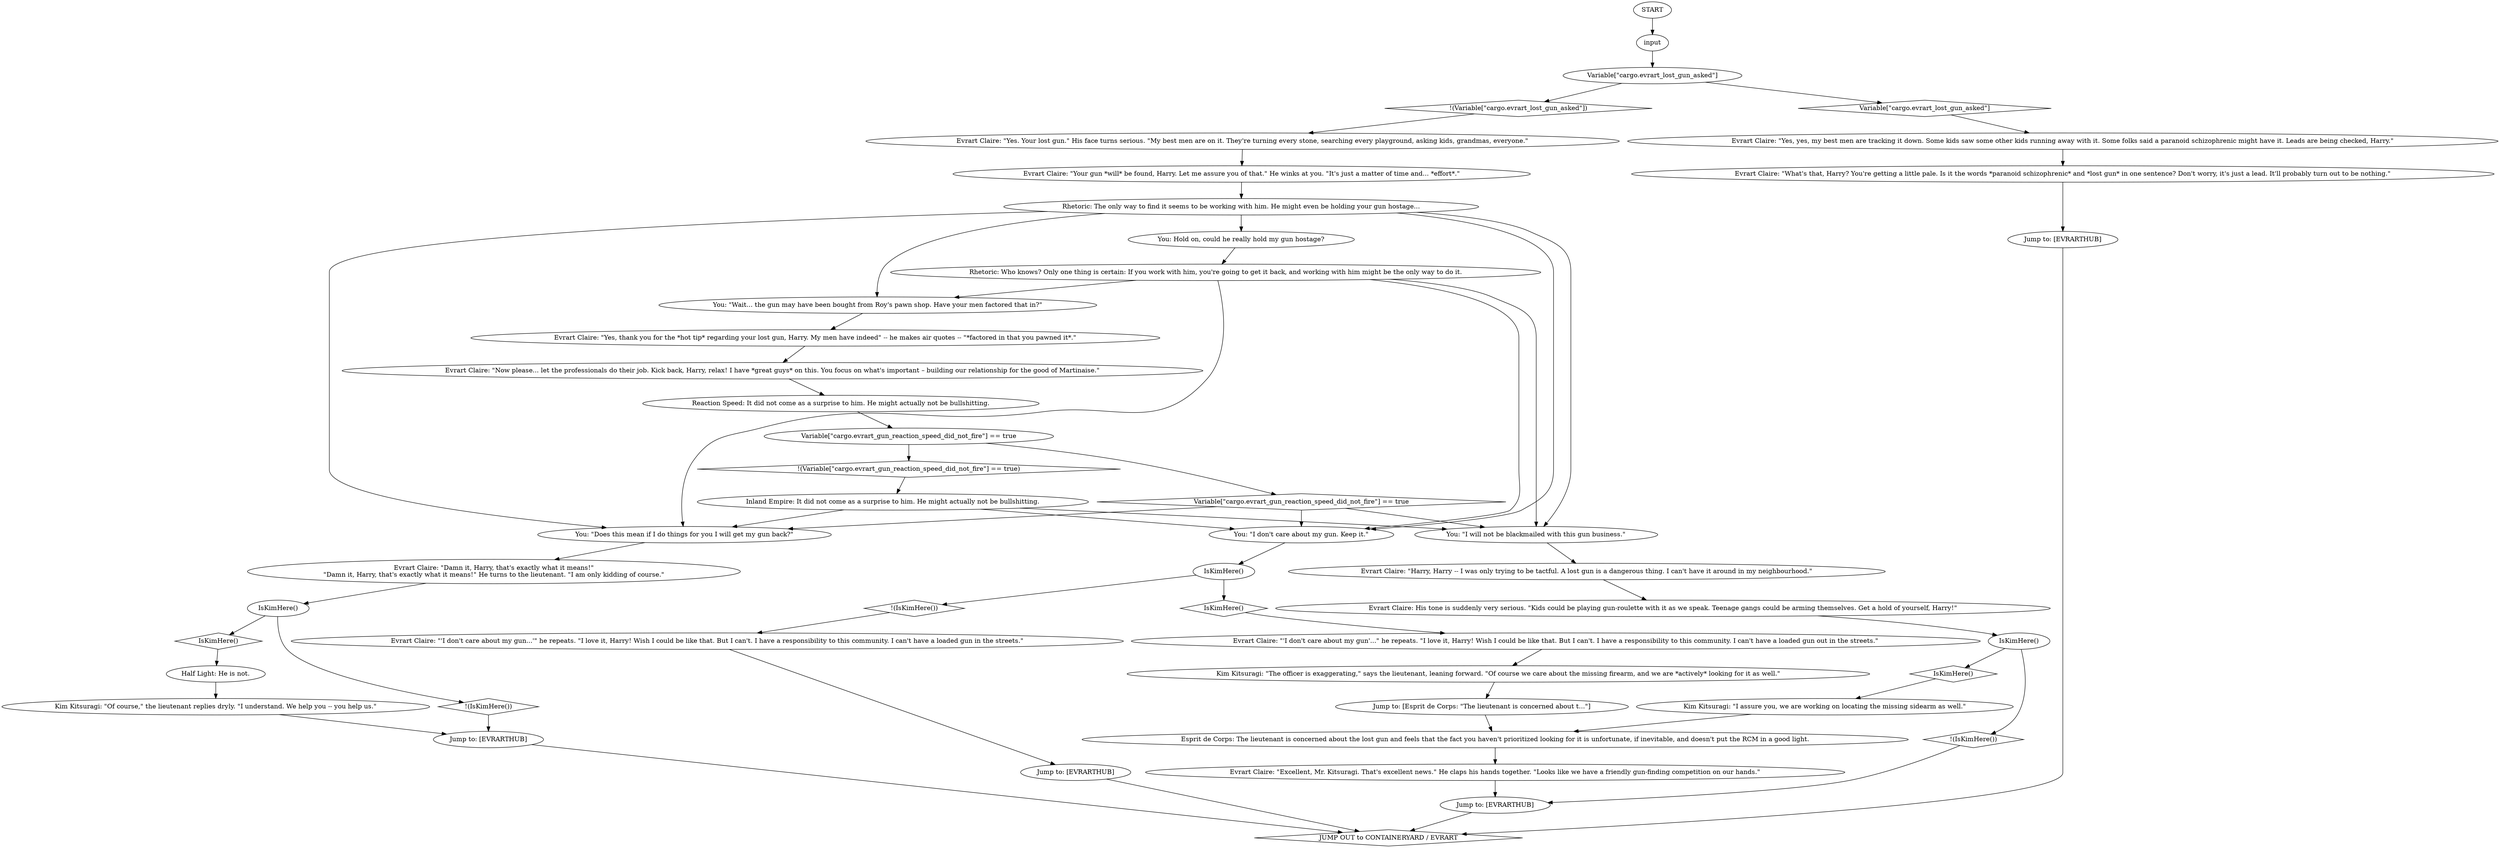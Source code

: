 # CONTAINERYARD / EVRART GUN
# "Let's talk about my lost gun."
#&
#"Can I have my lost gun now?"
# ==================================================
digraph G {
	  0 [label="START"];
	  1 [label="input"];
	  2 [label="You: \"Wait... the gun may have been bought from Roy's pawn shop. Have your men factored that in?\""];
	  3 [label="Evrart Claire: \"'I don't care about my gun...'\" he repeats. \"I love it, Harry! Wish I could be like that. But I can't. I have a responsibility to this community. I can't have a loaded gun in the streets.\""];
	  4 [label="Jump to: [EVRARTHUB]"];
	  5 [label="You: Hold on, could he really hold my gun hostage?"];
	  6 [label="Reaction Speed: It did not come as a surprise to him. He might actually not be bullshitting."];
	  7 [label="Evrart Claire: \"Now please... let the professionals do their job. Kick back, Harry, relax! I have *great guys* on this. You focus on what's important – building our relationship for the good of Martinaise.\""];
	  8 [label="Kim Kitsuragi: \"Of course,\" the lieutenant replies dryly. \"I understand. We help you -- you help us.\""];
	  9 [label="IsKimHere()"];
	  10 [label="IsKimHere()", shape=diamond];
	  11 [label="!(IsKimHere())", shape=diamond];
	  12 [label="Half Light: He is not."];
	  13 [label="Rhetoric: Who knows? Only one thing is certain: If you work with him, you're going to get it back, and working with him might be the only way to do it."];
	  15 [label="Variable[\"cargo.evrart_lost_gun_asked\"]"];
	  16 [label="Variable[\"cargo.evrart_lost_gun_asked\"]", shape=diamond];
	  17 [label="!(Variable[\"cargo.evrart_lost_gun_asked\"])", shape=diamond];
	  18 [label="Evrart Claire: His tone is suddenly very serious. \"Kids could be playing gun-roulette with it as we speak. Teenage gangs could be arming themselves. Get a hold of yourself, Harry!\""];
	  19 [label="You: \"I don't care about my gun. Keep it.\""];
	  20 [label="Kim Kitsuragi: \"I assure you, we are working on locating the missing sidearm as well.\""];
	  21 [label="Jump to: [EVRARTHUB]"];
	  22 [label="Esprit de Corps: The lieutenant is concerned about the lost gun and feels that the fact you haven't prioritized looking for it is unfortunate, if inevitable, and doesn't put the RCM in a good light."];
	  23 [label="Evrart Claire: \"Your gun *will* be found, Harry. Let me assure you of that.\" He winks at you. \"It's just a matter of time and... *effort*.\""];
	  24 [label="Evrart Claire: \"Yes, yes, my best men are tracking it down. Some kids saw some other kids running away with it. Some folks said a paranoid schizophrenic might have it. Leads are being checked, Harry.\""];
	  25 [label="Jump to: [Esprit de Corps: \"The lieutenant is concerned about t...\"]"];
	  26 [label="IsKimHere()"];
	  27 [label="IsKimHere()", shape=diamond];
	  28 [label="!(IsKimHere())", shape=diamond];
	  29 [label="Jump to: [EVRARTHUB]"];
	  30 [label="Jump to: [EVRARTHUB]"];
	  31 [label="You: \"Does this mean if I do things for you I will get my gun back?\""];
	  32 [label="Evrart Claire: \"'I don't care about my gun'...\" he repeats. \"I love it, Harry! Wish I could be like that. But I can't. I have a responsibility to this community. I can't have a loaded gun out in the streets.\""];
	  33 [label="Variable[\"cargo.evrart_gun_reaction_speed_did_not_fire\"] == true"];
	  34 [label="Variable[\"cargo.evrart_gun_reaction_speed_did_not_fire\"] == true", shape=diamond];
	  35 [label="!(Variable[\"cargo.evrart_gun_reaction_speed_did_not_fire\"] == true)", shape=diamond];
	  36 [label="You: \"I will not be blackmailed with this gun business.\""];
	  37 [label="Evrart Claire: \"Excellent, Mr. Kitsuragi. That's excellent news.\" He claps his hands together. \"Looks like we have a friendly gun-finding competition on our hands.\""];
	  38 [label="Evrart Claire: \"Yes, thank you for the *hot tip* regarding your lost gun, Harry. My men have indeed\" -- he makes air quotes -- \"*factored in that you pawned it*.\""];
	  39 [label="Evrart Claire: \"Yes. Your lost gun.\" His face turns serious. \"My best men are on it. They're turning every stone, searching every playground, asking kids, grandmas, everyone.\""];
	  40 [label="Rhetoric: The only way to find it seems to be working with him. He might even be holding your gun hostage..."];
	  41 [label="Kim Kitsuragi: \"The officer is exaggerating,\" says the lieutenant, leaning forward. \"Of course we care about the missing firearm, and we are *actively* looking for it as well.\""];
	  42 [label="Inland Empire: It did not come as a surprise to him. He might actually not be bullshitting."];
	  43 [label="Evrart Claire: \"What's that, Harry? You're getting a little pale. Is it the words *paranoid schizophrenic* and *lost gun* in one sentence? Don't worry, it's just a lead. It'll probably turn out to be nothing.\""];
	  44 [label="IsKimHere()"];
	  45 [label="IsKimHere()", shape=diamond];
	  46 [label="!(IsKimHere())", shape=diamond];
	  47 [label="Evrart Claire: \"Harry, Harry -- I was only trying to be tactful. A lost gun is a dangerous thing. I can't have it around in my neighbourhood.\""];
	  48 [label="Evrart Claire: \"Damn it, Harry, that's exactly what it means!\"\n\"Damn it, Harry, that's exactly what it means!\" He turns to the lieutenant. \"I am only kidding of course.\""];
	  6050606 [label="JUMP OUT to CONTAINERYARD / EVRART", shape=diamond];
	  0 -> 1
	  1 -> 15
	  2 -> 38
	  3 -> 4
	  4 -> 6050606
	  5 -> 13
	  6 -> 33
	  7 -> 6
	  8 -> 30
	  9 -> 10
	  9 -> 11
	  10 -> 20
	  11 -> 21
	  12 -> 8
	  13 -> 2
	  13 -> 19
	  13 -> 36
	  13 -> 31
	  15 -> 16
	  15 -> 17
	  16 -> 24
	  17 -> 39
	  18 -> 9
	  19 -> 44
	  20 -> 22
	  21 -> 6050606
	  22 -> 37
	  23 -> 40
	  24 -> 43
	  25 -> 22
	  26 -> 27
	  26 -> 28
	  27 -> 12
	  28 -> 30
	  29 -> 6050606
	  30 -> 6050606
	  31 -> 48
	  32 -> 41
	  33 -> 34
	  33 -> 35
	  34 -> 19
	  34 -> 36
	  34 -> 31
	  35 -> 42
	  36 -> 47
	  37 -> 21
	  38 -> 7
	  39 -> 23
	  40 -> 2
	  40 -> 36
	  40 -> 5
	  40 -> 19
	  40 -> 31
	  41 -> 25
	  42 -> 19
	  42 -> 36
	  42 -> 31
	  43 -> 29
	  44 -> 45
	  44 -> 46
	  45 -> 32
	  46 -> 3
	  47 -> 18
	  48 -> 26
}

